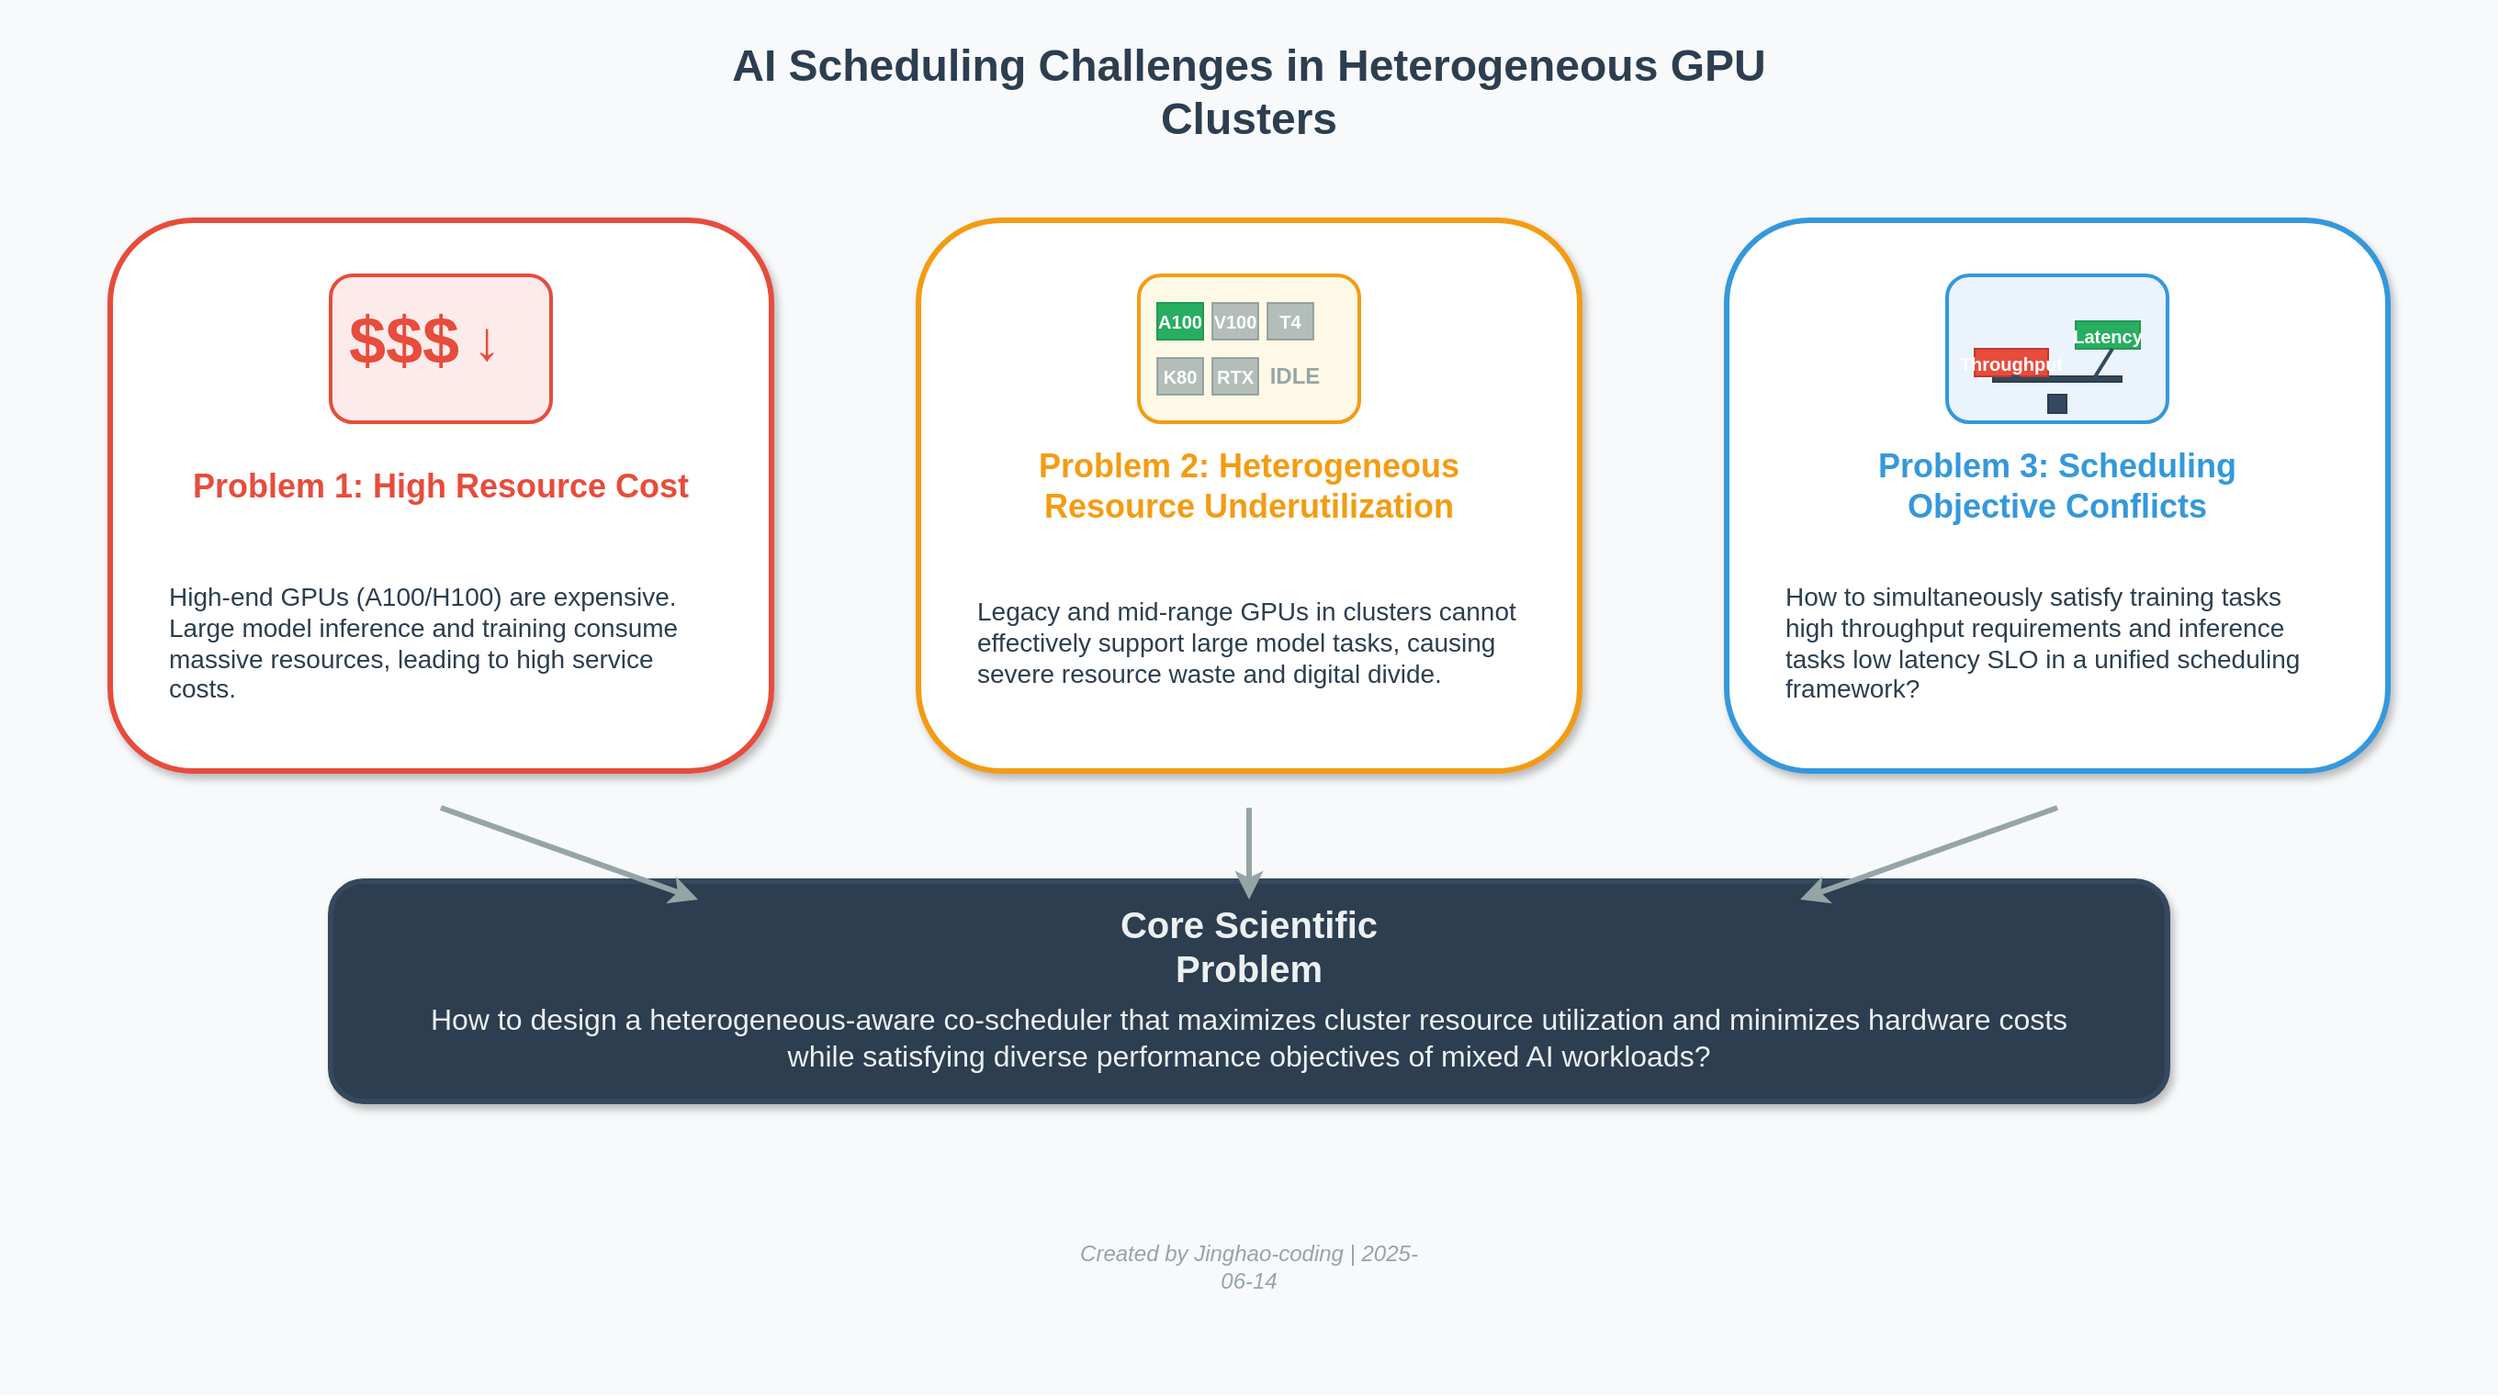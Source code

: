 <mxfile version="24.7.17">
  <diagram name="AI Scheduling Challenges" id="challenges">
    <mxGraphModel dx="1400" dy="800" grid="1" gridSize="10" guides="1" tooltips="1" connect="1" arrows="1" fold="1" page="1" pageScale="1" pageWidth="1400" pageHeight="800" math="0" shadow="0">
      <root>
        <mxCell id="0" />
        <mxCell id="1" parent="0" />
        
        <mxCell id="bg" value="" style="rounded=0;whiteSpace=wrap;html=1;fillColor=#f8f9fa;strokeColor=none;" vertex="1" parent="1">
          <mxGeometry x="20" y="20" width="1360" height="760" as="geometry" />
        </mxCell>
        
        <mxCell id="title" value="AI Scheduling Challenges in Heterogeneous GPU Clusters" style="text;html=1;strokeColor=none;fillColor=none;align=center;verticalAlign=middle;whiteSpace=wrap;rounded=0;fontSize=24;fontStyle=1;fontColor=#2c3e50;" vertex="1" parent="1">
          <mxGeometry x="400" y="50" width="600" height="40" as="geometry" />
        </mxCell>
        
        <!-- Problem 1: High Resource Cost -->
        <mxCell id="problem1_bg" value="" style="rounded=1;whiteSpace=wrap;html=1;fillColor=#ffffff;strokeColor=#e74c3c;strokeWidth=3;shadow=1;" vertex="1" parent="1">
          <mxGeometry x="80" y="140" width="360" height="300" as="geometry" />
        </mxCell>
        
        <mxCell id="icon1_bg" value="" style="rounded=1;whiteSpace=wrap;html=1;fillColor=#fdebeb;strokeColor=#e74c3c;strokeWidth=2;" vertex="1" parent="1">
          <mxGeometry x="200" y="170" width="120" height="80" as="geometry" />
        </mxCell>
        
        <mxCell id="money_icon" value="$$$" style="text;html=1;strokeColor=none;fillColor=none;align=center;verticalAlign=middle;whiteSpace=wrap;rounded=0;fontSize=36;fontStyle=1;fontColor=#e74c3c;" vertex="1" parent="1">
          <mxGeometry x="220" y="185" width="40" height="40" as="geometry" />
        </mxCell>
        
        <mxCell id="down_arrow" value="↓" style="text;html=1;strokeColor=none;fillColor=none;align=center;verticalAlign=middle;whiteSpace=wrap;rounded=0;fontSize=30;fontColor=#e74c3c;fontStyle=1;" vertex="1" parent="1">
          <mxGeometry x="270" y="190" width="30" height="30" as="geometry" />
        </mxCell>
        
        <mxCell id="problem1_title" value="Problem 1: High Resource Cost" style="text;html=1;strokeColor=none;fillColor=none;align=center;verticalAlign=middle;whiteSpace=wrap;rounded=0;fontSize=18;fontStyle=1;fontColor=#e74c3c;" vertex="1" parent="1">
          <mxGeometry x="120" y="270" width="280" height="30" as="geometry" />
        </mxCell>
        
        <mxCell id="problem1_desc" value="High-end GPUs (A100/H100) are expensive. Large model inference and training consume massive resources, leading to high service costs." style="text;html=1;strokeColor=none;fillColor=none;align=left;verticalAlign=middle;whiteSpace=wrap;rounded=0;fontSize=14;fontColor=#2c3e50;spacingLeft=10;spacingRight=10;" vertex="1" parent="1">
          <mxGeometry x="100" y="320" width="320" height="100" as="geometry" />
        </mxCell>
        
        <!-- Problem 2: Heterogeneous Resource Utilization -->
        <mxCell id="problem2_bg" value="" style="rounded=1;whiteSpace=wrap;html=1;fillColor=#ffffff;strokeColor=#f39c12;strokeWidth=3;shadow=1;" vertex="1" parent="1">
          <mxGeometry x="520" y="140" width="360" height="300" as="geometry" />
        </mxCell>
        
        <mxCell id="icon2_bg" value="" style="rounded=1;whiteSpace=wrap;html=1;fillColor=#fef9e7;strokeColor=#f39c12;strokeWidth=2;" vertex="1" parent="1">
          <mxGeometry x="640" y="170" width="120" height="80" as="geometry" />
        </mxCell>
        
        <mxCell id="gpu1" value="A100" style="rounded=0;whiteSpace=wrap;html=1;fillColor=#27ae60;strokeColor=#229954;fontSize=10;fontStyle=1;fontColor=#ffffff;" vertex="1" parent="1">
          <mxGeometry x="650" y="185" width="25" height="20" as="geometry" />
        </mxCell>
        
        <mxCell id="gpu2" value="V100" style="rounded=0;whiteSpace=wrap;html=1;fillColor=#95a5a6;strokeColor=#7f8c8d;fontSize=10;fontStyle=1;fontColor=#ffffff;opacity=70;" vertex="1" parent="1">
          <mxGeometry x="680" y="185" width="25" height="20" as="geometry" />
        </mxCell>
        
        <mxCell id="gpu3" value="T4" style="rounded=0;whiteSpace=wrap;html=1;fillColor=#95a5a6;strokeColor=#7f8c8d;fontSize=10;fontStyle=1;fontColor=#ffffff;opacity=70;" vertex="1" parent="1">
          <mxGeometry x="710" y="185" width="25" height="20" as="geometry" />
        </mxCell>
        
        <mxCell id="gpu4" value="K80" style="rounded=0;whiteSpace=wrap;html=1;fillColor=#95a5a6;strokeColor=#7f8c8d;fontSize=10;fontStyle=1;fontColor=#ffffff;opacity=70;" vertex="1" parent="1">
          <mxGeometry x="650" y="215" width="25" height="20" as="geometry" />
        </mxCell>
        
        <mxCell id="gpu5" value="RTX" style="rounded=0;whiteSpace=wrap;html=1;fillColor=#95a5a6;strokeColor=#7f8c8d;fontSize=10;fontStyle=1;fontColor=#ffffff;opacity=70;" vertex="1" parent="1">
          <mxGeometry x="680" y="215" width="25" height="20" as="geometry" />
        </mxCell>
        
        <mxCell id="idle_label" value="IDLE" style="text;html=1;strokeColor=none;fillColor=none;align=center;verticalAlign=middle;whiteSpace=wrap;rounded=0;fontSize=12;fontColor=#95a5a6;fontStyle=1;" vertex="1" parent="1">
          <mxGeometry x="710" y="215" width="30" height="20" as="geometry" />
        </mxCell>
        
        <mxCell id="problem2_title" value="Problem 2: Heterogeneous Resource Underutilization" style="text;html=1;strokeColor=none;fillColor=none;align=center;verticalAlign=middle;whiteSpace=wrap;rounded=0;fontSize=18;fontStyle=1;fontColor=#f39c12;" vertex="1" parent="1">
          <mxGeometry x="560" y="270" width="280" height="30" as="geometry" />
        </mxCell>
        
        <mxCell id="problem2_desc" value="Legacy and mid-range GPUs in clusters cannot effectively support large model tasks, causing severe resource waste and digital divide." style="text;html=1;strokeColor=none;fillColor=none;align=left;verticalAlign=middle;whiteSpace=wrap;rounded=0;fontSize=14;fontColor=#2c3e50;spacingLeft=10;spacingRight=10;" vertex="1" parent="1">
          <mxGeometry x="540" y="320" width="320" height="100" as="geometry" />
        </mxCell>
        
        <!-- Problem 3: Scheduling Objective Conflicts -->
        <mxCell id="problem3_bg" value="" style="rounded=1;whiteSpace=wrap;html=1;fillColor=#ffffff;strokeColor=#3498db;strokeWidth=3;shadow=1;" vertex="1" parent="1">
          <mxGeometry x="960" y="140" width="360" height="300" as="geometry" />
        </mxCell>
        
        <mxCell id="icon3_bg" value="" style="rounded=1;whiteSpace=wrap;html=1;fillColor=#ebf3fd;strokeColor=#3498db;strokeWidth=2;" vertex="1" parent="1">
          <mxGeometry x="1080" y="170" width="120" height="80" as="geometry" />
        </mxCell>
        
        <mxCell id="scale_base" value="" style="rounded=0;whiteSpace=wrap;html=1;fillColor=#34495e;strokeColor=#2c3e50;" vertex="1" parent="1">
          <mxGeometry x="1135" y="235" width="10" height="10" as="geometry" />
        </mxCell>
        
        <mxCell id="scale_beam" value="" style="rounded=0;whiteSpace=wrap;html=1;fillColor=#34495e;strokeColor=#2c3e50;" vertex="1" parent="1">
          <mxGeometry x="1105" y="225" width="70" height="3" as="geometry" />
        </mxCell>
        
        <mxCell id="throughput" value="Throughput" style="rounded=0;whiteSpace=wrap;html=1;fillColor=#e74c3c;strokeColor=#c0392b;fontSize=10;fontStyle=1;fontColor=#ffffff;" vertex="1" parent="1">
          <mxGeometry x="1095" y="210" width="40" height="15" as="geometry" />
        </mxCell>
        
        <mxCell id="latency" value="Latency" style="rounded=0;whiteSpace=wrap;html=1;fillColor=#27ae60;strokeColor=#229954;fontSize=10;fontStyle=1;fontColor=#ffffff;" vertex="1" parent="1">
          <mxGeometry x="1150" y="195" width="35" height="15" as="geometry" />
        </mxCell>
        
        <mxCell id="scale_left" value="" style="endArrow=none;html=1;rounded=0;strokeWidth=2;strokeColor=#34495e;" edge="1" parent="1">
          <mxGeometry width="50" height="50" relative="1" as="geometry">
            <mxPoint x="1120" y="226" as="sourcePoint" />
            <mxPoint x="1115" y="225" as="targetPoint" />
          </mxGeometry>
        </mxCell>
        
        <mxCell id="scale_right" value="" style="endArrow=none;html=1;rounded=0;strokeWidth=2;strokeColor=#34495e;" edge="1" parent="1">
          <mxGeometry width="50" height="50" relative="1" as="geometry">
            <mxPoint x="1160" y="226" as="sourcePoint" />
            <mxPoint x="1170" y="210" as="targetPoint" />
          </mxGeometry>
        </mxCell>
        
        <mxCell id="problem3_title" value="Problem 3: Scheduling Objective Conflicts" style="text;html=1;strokeColor=none;fillColor=none;align=center;verticalAlign=middle;whiteSpace=wrap;rounded=0;fontSize=18;fontStyle=1;fontColor=#3498db;" vertex="1" parent="1">
          <mxGeometry x="1000" y="270" width="280" height="30" as="geometry" />
        </mxCell>
        
        <mxCell id="problem3_desc" value="How to simultaneously satisfy training tasks high throughput requirements and inference tasks low latency SLO in a unified scheduling framework?" style="text;html=1;strokeColor=none;fillColor=none;align=left;verticalAlign=middle;whiteSpace=wrap;rounded=0;fontSize=14;fontColor=#2c3e50;spacingLeft=10;spacingRight=10;" vertex="1" parent="1">
          <mxGeometry x="980" y="320" width="320" height="100" as="geometry" />
        </mxCell>
        
        <!-- Core Scientific Problem -->
        <mxCell id="core_problem_bg" value="" style="rounded=1;whiteSpace=wrap;html=1;fillColor=#2c3e50;strokeColor=#34495e;strokeWidth=3;shadow=1;" vertex="1" parent="1">
          <mxGeometry x="200" y="500" width="1000" height="120" as="geometry" />
        </mxCell>
        
        <mxCell id="core_problem_title" value="Core Scientific Problem" style="text;html=1;strokeColor=none;fillColor=none;align=center;verticalAlign=middle;whiteSpace=wrap;rounded=0;fontSize=20;fontStyle=1;fontColor=#ecf0f1;" vertex="1" parent="1">
          <mxGeometry x="600" y="520" width="200" height="30" as="geometry" />
        </mxCell>
        
        <mxCell id="core_problem_desc" value="How to design a heterogeneous-aware co-scheduler that maximizes cluster resource utilization and minimizes hardware costs while satisfying diverse performance objectives of mixed AI workloads?" style="text;html=1;strokeColor=none;fillColor=none;align=center;verticalAlign=middle;whiteSpace=wrap;rounded=0;fontSize=16;fontColor=#ecf0f1;spacingLeft=20;spacingRight=20;" vertex="1" parent="1">
          <mxGeometry x="220" y="560" width="960" height="50" as="geometry" />
        </mxCell>
        
        <!-- Connecting Arrows -->
        <mxCell id="arrow1" value="" style="endArrow=classic;html=1;rounded=1;strokeWidth=3;strokeColor=#95a5a6;curved=1;" edge="1" parent="1">
          <mxGeometry width="50" height="50" relative="1" as="geometry">
            <mxPoint x="260" y="460" as="sourcePoint" />
            <mxPoint x="400" y="510" as="targetPoint" />
          </mxGeometry>
        </mxCell>
        
        <mxCell id="arrow2" value="" style="endArrow=classic;html=1;rounded=1;strokeWidth=3;strokeColor=#95a5a6;curved=1;" edge="1" parent="1">
          <mxGeometry width="50" height="50" relative="1" as="geometry">
            <mxPoint x="700" y="460" as="sourcePoint" />
            <mxPoint x="700" y="510" as="targetPoint" />
          </mxGeometry>
        </mxCell>
        
        <mxCell id="arrow3" value="" style="endArrow=classic;html=1;rounded=1;strokeWidth=3;strokeColor=#95a5a6;curved=1;" edge="1" parent="1">
          <mxGeometry width="50" height="50" relative="1" as="geometry">
            <mxPoint x="1140" y="460" as="sourcePoint" />
            <mxPoint x="1000" y="510" as="targetPoint" />
          </mxGeometry>
        </mxCell>
        
        <mxCell id="footer" value="Created by Jinghao-coding | 2025-06-14" style="text;html=1;strokeColor=none;fillColor=none;align=center;verticalAlign=middle;whiteSpace=wrap;rounded=0;fontSize=12;fontColor=#95a5a6;fontStyle=2;" vertex="1" parent="1">
          <mxGeometry x="600" y="700" width="200" height="20" as="geometry" />
        </mxCell>
        
      </root>
    </mxGraphModel>
  </diagram>
</mxfile>
